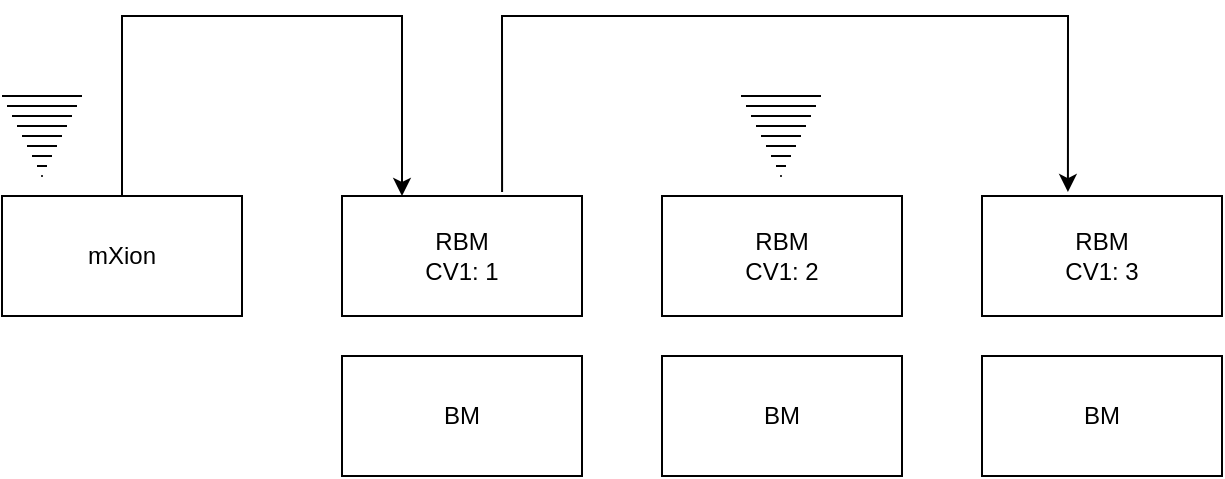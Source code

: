 <mxfile version="18.1.1" type="github"><diagram id="xEasYU6QwzubUcBzCQZL" name="Page-1"><mxGraphModel dx="1035" dy="683" grid="1" gridSize="10" guides="1" tooltips="1" connect="1" arrows="1" fold="1" page="1" pageScale="1" pageWidth="827" pageHeight="1169" math="0" shadow="0"><root><mxCell id="0"/><mxCell id="1" parent="0"/><mxCell id="Rq6E8Ny1nlO-AVJrCtWL-9" style="edgeStyle=orthogonalEdgeStyle;rounded=0;orthogonalLoop=1;jettySize=auto;html=1;exitX=0.5;exitY=0;exitDx=0;exitDy=0;entryX=0.25;entryY=0;entryDx=0;entryDy=0;" parent="1" source="Rq6E8Ny1nlO-AVJrCtWL-1" target="Rq6E8Ny1nlO-AVJrCtWL-2" edge="1"><mxGeometry relative="1" as="geometry"><Array as="points"><mxPoint x="130" y="120"/><mxPoint x="270" y="120"/></Array></mxGeometry></mxCell><mxCell id="Rq6E8Ny1nlO-AVJrCtWL-1" value="mXion" style="rounded=0;whiteSpace=wrap;html=1;" parent="1" vertex="1"><mxGeometry x="70" y="210" width="120" height="60" as="geometry"/></mxCell><mxCell id="Rq6E8Ny1nlO-AVJrCtWL-2" value="RBM&lt;br&gt;CV1: 1" style="rounded=0;whiteSpace=wrap;html=1;" parent="1" vertex="1"><mxGeometry x="240" y="210" width="120" height="60" as="geometry"/></mxCell><mxCell id="Rq6E8Ny1nlO-AVJrCtWL-10" value="RBM&lt;br&gt;CV1: 3" style="rounded=0;whiteSpace=wrap;html=1;" parent="1" vertex="1"><mxGeometry x="560" y="210" width="120" height="60" as="geometry"/></mxCell><mxCell id="Rq6E8Ny1nlO-AVJrCtWL-11" style="edgeStyle=orthogonalEdgeStyle;rounded=0;orthogonalLoop=1;jettySize=auto;html=1;exitX=0.667;exitY=-0.033;exitDx=0;exitDy=0;entryX=0.358;entryY=-0.033;entryDx=0;entryDy=0;exitPerimeter=0;entryPerimeter=0;" parent="1" target="Rq6E8Ny1nlO-AVJrCtWL-10" edge="1" source="Rq6E8Ny1nlO-AVJrCtWL-2"><mxGeometry relative="1" as="geometry"><mxPoint x="320" y="150" as="sourcePoint"/><mxPoint x="460" y="150" as="targetPoint"/><Array as="points"><mxPoint x="320" y="120"/><mxPoint x="603" y="120"/></Array></mxGeometry></mxCell><mxCell id="Rq6E8Ny1nlO-AVJrCtWL-12" value="RBM&lt;br&gt;CV1: 2" style="rounded=0;whiteSpace=wrap;html=1;" parent="1" vertex="1"><mxGeometry x="400" y="210" width="120" height="60" as="geometry"/></mxCell><mxCell id="Rq6E8Ny1nlO-AVJrCtWL-13" value="" style="shape=mxgraph.arrows2.wedgeArrowDashed;html=1;bendable=0;rounded=0;" parent="1" edge="1"><mxGeometry width="100" height="100" relative="1" as="geometry"><mxPoint x="459.5" y="160" as="sourcePoint"/><mxPoint x="459.5" y="200" as="targetPoint"/></mxGeometry></mxCell><mxCell id="Rq6E8Ny1nlO-AVJrCtWL-14" value="" style="shape=mxgraph.arrows2.wedgeArrowDashed;html=1;bendable=0;rounded=0;" parent="1" edge="1"><mxGeometry width="100" height="100" relative="1" as="geometry"><mxPoint x="90" y="160" as="sourcePoint"/><mxPoint x="90" y="200" as="targetPoint"/></mxGeometry></mxCell><mxCell id="mQ066taRpHK4QYdw9s_f-1" value="BM" style="rounded=0;whiteSpace=wrap;html=1;" vertex="1" parent="1"><mxGeometry x="240" y="290" width="120" height="60" as="geometry"/></mxCell><mxCell id="mQ066taRpHK4QYdw9s_f-2" value="BM" style="rounded=0;whiteSpace=wrap;html=1;" vertex="1" parent="1"><mxGeometry x="400" y="290" width="120" height="60" as="geometry"/></mxCell><mxCell id="mQ066taRpHK4QYdw9s_f-3" value="BM" style="rounded=0;whiteSpace=wrap;html=1;" vertex="1" parent="1"><mxGeometry x="560" y="290" width="120" height="60" as="geometry"/></mxCell></root></mxGraphModel></diagram></mxfile>